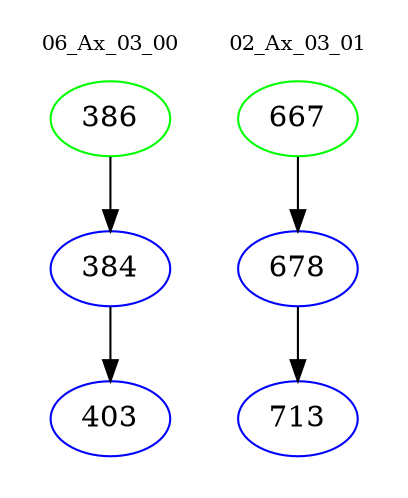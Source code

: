 digraph{
subgraph cluster_0 {
color = white
label = "06_Ax_03_00";
fontsize=10;
T0_386 [label="386", color="green"]
T0_386 -> T0_384 [color="black"]
T0_384 [label="384", color="blue"]
T0_384 -> T0_403 [color="black"]
T0_403 [label="403", color="blue"]
}
subgraph cluster_1 {
color = white
label = "02_Ax_03_01";
fontsize=10;
T1_667 [label="667", color="green"]
T1_667 -> T1_678 [color="black"]
T1_678 [label="678", color="blue"]
T1_678 -> T1_713 [color="black"]
T1_713 [label="713", color="blue"]
}
}
